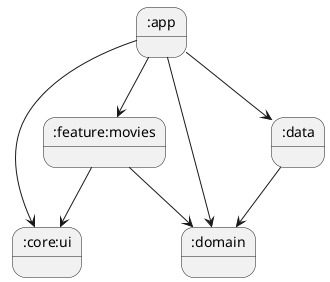 @startuml
:app --> :feature:movies
:app --> :core:ui
:app --> :domain
:app --> :data
:data --> :domain
:feature:movies --> :domain
:feature:movies --> :core:ui
@enduml

